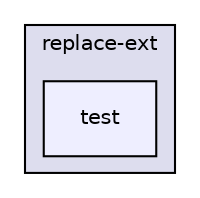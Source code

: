 digraph "gulp-src/node_modules/gulp/node_modules/gulp-util/node_modules/replace-ext/test" {
  compound=true
  node [ fontsize="10", fontname="Helvetica"];
  edge [ labelfontsize="10", labelfontname="Helvetica"];
  subgraph clusterdir_ba4753b911df6cf8013f7f79019d51cb {
    graph [ bgcolor="#ddddee", pencolor="black", label="replace-ext" fontname="Helvetica", fontsize="10", URL="dir_ba4753b911df6cf8013f7f79019d51cb.html"]
  dir_2de18d2b8ea2b418a4df5f1236efd996 [shape=box, label="test", style="filled", fillcolor="#eeeeff", pencolor="black", URL="dir_2de18d2b8ea2b418a4df5f1236efd996.html"];
  }
}
